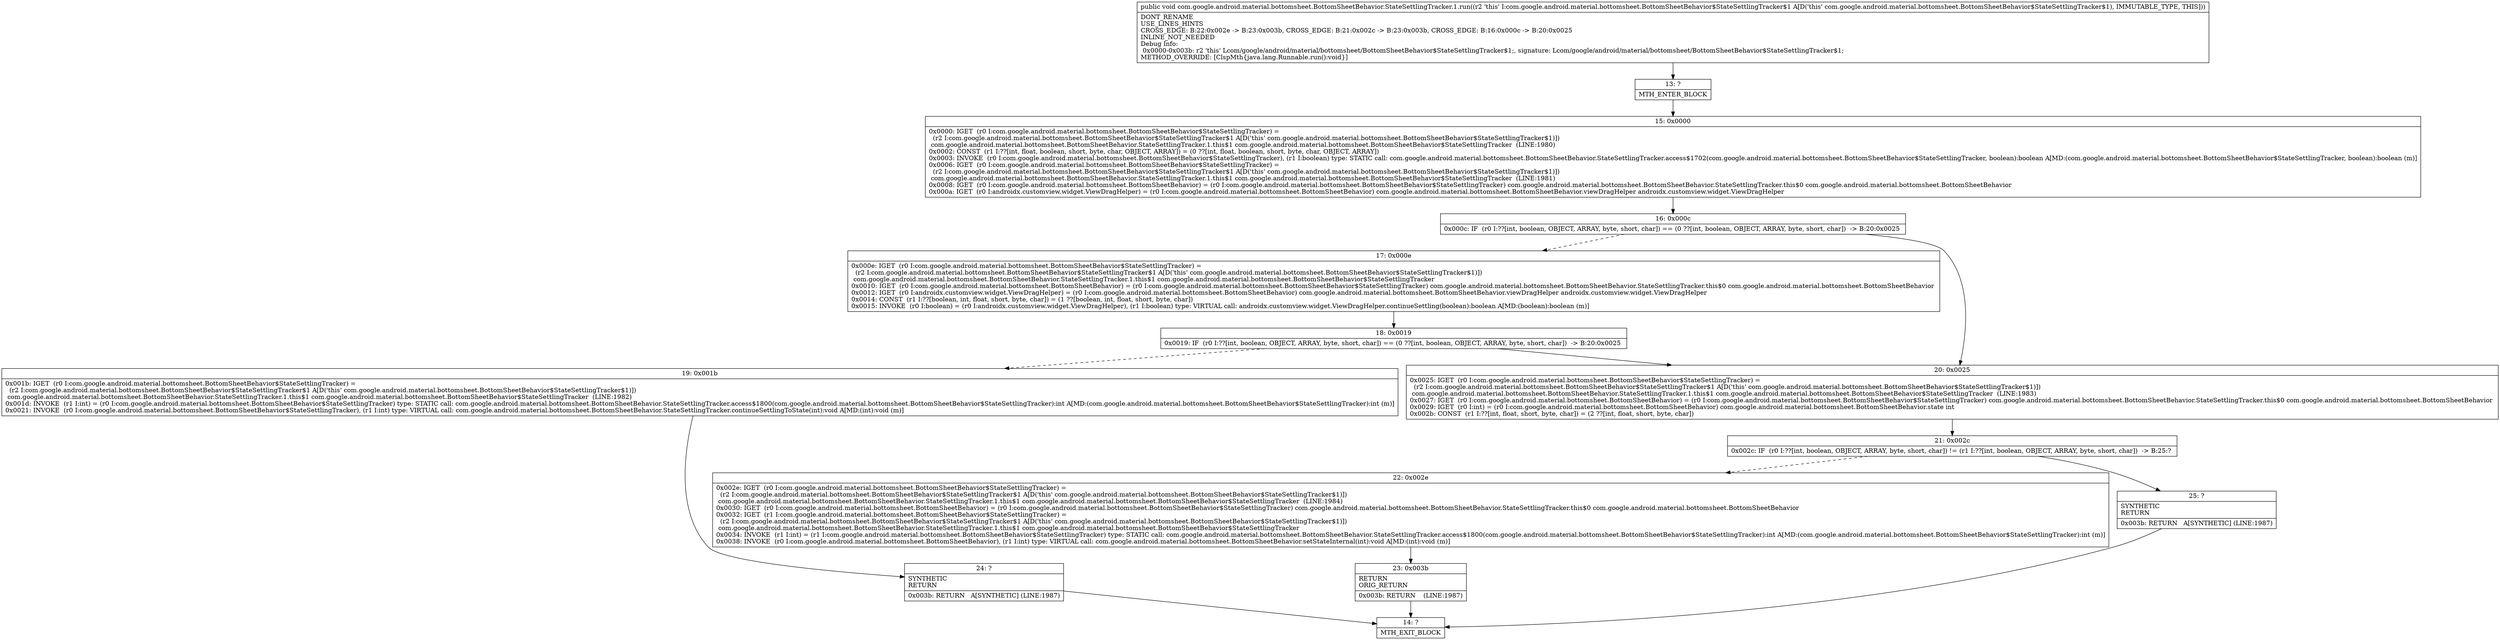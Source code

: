 digraph "CFG forcom.google.android.material.bottomsheet.BottomSheetBehavior.StateSettlingTracker.1.run()V" {
Node_13 [shape=record,label="{13\:\ ?|MTH_ENTER_BLOCK\l}"];
Node_15 [shape=record,label="{15\:\ 0x0000|0x0000: IGET  (r0 I:com.google.android.material.bottomsheet.BottomSheetBehavior$StateSettlingTracker) = \l  (r2 I:com.google.android.material.bottomsheet.BottomSheetBehavior$StateSettlingTracker$1 A[D('this' com.google.android.material.bottomsheet.BottomSheetBehavior$StateSettlingTracker$1)])\l com.google.android.material.bottomsheet.BottomSheetBehavior.StateSettlingTracker.1.this$1 com.google.android.material.bottomsheet.BottomSheetBehavior$StateSettlingTracker  (LINE:1980)\l0x0002: CONST  (r1 I:??[int, float, boolean, short, byte, char, OBJECT, ARRAY]) = (0 ??[int, float, boolean, short, byte, char, OBJECT, ARRAY]) \l0x0003: INVOKE  (r0 I:com.google.android.material.bottomsheet.BottomSheetBehavior$StateSettlingTracker), (r1 I:boolean) type: STATIC call: com.google.android.material.bottomsheet.BottomSheetBehavior.StateSettlingTracker.access$1702(com.google.android.material.bottomsheet.BottomSheetBehavior$StateSettlingTracker, boolean):boolean A[MD:(com.google.android.material.bottomsheet.BottomSheetBehavior$StateSettlingTracker, boolean):boolean (m)]\l0x0006: IGET  (r0 I:com.google.android.material.bottomsheet.BottomSheetBehavior$StateSettlingTracker) = \l  (r2 I:com.google.android.material.bottomsheet.BottomSheetBehavior$StateSettlingTracker$1 A[D('this' com.google.android.material.bottomsheet.BottomSheetBehavior$StateSettlingTracker$1)])\l com.google.android.material.bottomsheet.BottomSheetBehavior.StateSettlingTracker.1.this$1 com.google.android.material.bottomsheet.BottomSheetBehavior$StateSettlingTracker  (LINE:1981)\l0x0008: IGET  (r0 I:com.google.android.material.bottomsheet.BottomSheetBehavior) = (r0 I:com.google.android.material.bottomsheet.BottomSheetBehavior$StateSettlingTracker) com.google.android.material.bottomsheet.BottomSheetBehavior.StateSettlingTracker.this$0 com.google.android.material.bottomsheet.BottomSheetBehavior \l0x000a: IGET  (r0 I:androidx.customview.widget.ViewDragHelper) = (r0 I:com.google.android.material.bottomsheet.BottomSheetBehavior) com.google.android.material.bottomsheet.BottomSheetBehavior.viewDragHelper androidx.customview.widget.ViewDragHelper \l}"];
Node_16 [shape=record,label="{16\:\ 0x000c|0x000c: IF  (r0 I:??[int, boolean, OBJECT, ARRAY, byte, short, char]) == (0 ??[int, boolean, OBJECT, ARRAY, byte, short, char])  \-\> B:20:0x0025 \l}"];
Node_17 [shape=record,label="{17\:\ 0x000e|0x000e: IGET  (r0 I:com.google.android.material.bottomsheet.BottomSheetBehavior$StateSettlingTracker) = \l  (r2 I:com.google.android.material.bottomsheet.BottomSheetBehavior$StateSettlingTracker$1 A[D('this' com.google.android.material.bottomsheet.BottomSheetBehavior$StateSettlingTracker$1)])\l com.google.android.material.bottomsheet.BottomSheetBehavior.StateSettlingTracker.1.this$1 com.google.android.material.bottomsheet.BottomSheetBehavior$StateSettlingTracker \l0x0010: IGET  (r0 I:com.google.android.material.bottomsheet.BottomSheetBehavior) = (r0 I:com.google.android.material.bottomsheet.BottomSheetBehavior$StateSettlingTracker) com.google.android.material.bottomsheet.BottomSheetBehavior.StateSettlingTracker.this$0 com.google.android.material.bottomsheet.BottomSheetBehavior \l0x0012: IGET  (r0 I:androidx.customview.widget.ViewDragHelper) = (r0 I:com.google.android.material.bottomsheet.BottomSheetBehavior) com.google.android.material.bottomsheet.BottomSheetBehavior.viewDragHelper androidx.customview.widget.ViewDragHelper \l0x0014: CONST  (r1 I:??[boolean, int, float, short, byte, char]) = (1 ??[boolean, int, float, short, byte, char]) \l0x0015: INVOKE  (r0 I:boolean) = (r0 I:androidx.customview.widget.ViewDragHelper), (r1 I:boolean) type: VIRTUAL call: androidx.customview.widget.ViewDragHelper.continueSettling(boolean):boolean A[MD:(boolean):boolean (m)]\l}"];
Node_18 [shape=record,label="{18\:\ 0x0019|0x0019: IF  (r0 I:??[int, boolean, OBJECT, ARRAY, byte, short, char]) == (0 ??[int, boolean, OBJECT, ARRAY, byte, short, char])  \-\> B:20:0x0025 \l}"];
Node_19 [shape=record,label="{19\:\ 0x001b|0x001b: IGET  (r0 I:com.google.android.material.bottomsheet.BottomSheetBehavior$StateSettlingTracker) = \l  (r2 I:com.google.android.material.bottomsheet.BottomSheetBehavior$StateSettlingTracker$1 A[D('this' com.google.android.material.bottomsheet.BottomSheetBehavior$StateSettlingTracker$1)])\l com.google.android.material.bottomsheet.BottomSheetBehavior.StateSettlingTracker.1.this$1 com.google.android.material.bottomsheet.BottomSheetBehavior$StateSettlingTracker  (LINE:1982)\l0x001d: INVOKE  (r1 I:int) = (r0 I:com.google.android.material.bottomsheet.BottomSheetBehavior$StateSettlingTracker) type: STATIC call: com.google.android.material.bottomsheet.BottomSheetBehavior.StateSettlingTracker.access$1800(com.google.android.material.bottomsheet.BottomSheetBehavior$StateSettlingTracker):int A[MD:(com.google.android.material.bottomsheet.BottomSheetBehavior$StateSettlingTracker):int (m)]\l0x0021: INVOKE  (r0 I:com.google.android.material.bottomsheet.BottomSheetBehavior$StateSettlingTracker), (r1 I:int) type: VIRTUAL call: com.google.android.material.bottomsheet.BottomSheetBehavior.StateSettlingTracker.continueSettlingToState(int):void A[MD:(int):void (m)]\l}"];
Node_24 [shape=record,label="{24\:\ ?|SYNTHETIC\lRETURN\l|0x003b: RETURN   A[SYNTHETIC] (LINE:1987)\l}"];
Node_14 [shape=record,label="{14\:\ ?|MTH_EXIT_BLOCK\l}"];
Node_20 [shape=record,label="{20\:\ 0x0025|0x0025: IGET  (r0 I:com.google.android.material.bottomsheet.BottomSheetBehavior$StateSettlingTracker) = \l  (r2 I:com.google.android.material.bottomsheet.BottomSheetBehavior$StateSettlingTracker$1 A[D('this' com.google.android.material.bottomsheet.BottomSheetBehavior$StateSettlingTracker$1)])\l com.google.android.material.bottomsheet.BottomSheetBehavior.StateSettlingTracker.1.this$1 com.google.android.material.bottomsheet.BottomSheetBehavior$StateSettlingTracker  (LINE:1983)\l0x0027: IGET  (r0 I:com.google.android.material.bottomsheet.BottomSheetBehavior) = (r0 I:com.google.android.material.bottomsheet.BottomSheetBehavior$StateSettlingTracker) com.google.android.material.bottomsheet.BottomSheetBehavior.StateSettlingTracker.this$0 com.google.android.material.bottomsheet.BottomSheetBehavior \l0x0029: IGET  (r0 I:int) = (r0 I:com.google.android.material.bottomsheet.BottomSheetBehavior) com.google.android.material.bottomsheet.BottomSheetBehavior.state int \l0x002b: CONST  (r1 I:??[int, float, short, byte, char]) = (2 ??[int, float, short, byte, char]) \l}"];
Node_21 [shape=record,label="{21\:\ 0x002c|0x002c: IF  (r0 I:??[int, boolean, OBJECT, ARRAY, byte, short, char]) != (r1 I:??[int, boolean, OBJECT, ARRAY, byte, short, char])  \-\> B:25:? \l}"];
Node_22 [shape=record,label="{22\:\ 0x002e|0x002e: IGET  (r0 I:com.google.android.material.bottomsheet.BottomSheetBehavior$StateSettlingTracker) = \l  (r2 I:com.google.android.material.bottomsheet.BottomSheetBehavior$StateSettlingTracker$1 A[D('this' com.google.android.material.bottomsheet.BottomSheetBehavior$StateSettlingTracker$1)])\l com.google.android.material.bottomsheet.BottomSheetBehavior.StateSettlingTracker.1.this$1 com.google.android.material.bottomsheet.BottomSheetBehavior$StateSettlingTracker  (LINE:1984)\l0x0030: IGET  (r0 I:com.google.android.material.bottomsheet.BottomSheetBehavior) = (r0 I:com.google.android.material.bottomsheet.BottomSheetBehavior$StateSettlingTracker) com.google.android.material.bottomsheet.BottomSheetBehavior.StateSettlingTracker.this$0 com.google.android.material.bottomsheet.BottomSheetBehavior \l0x0032: IGET  (r1 I:com.google.android.material.bottomsheet.BottomSheetBehavior$StateSettlingTracker) = \l  (r2 I:com.google.android.material.bottomsheet.BottomSheetBehavior$StateSettlingTracker$1 A[D('this' com.google.android.material.bottomsheet.BottomSheetBehavior$StateSettlingTracker$1)])\l com.google.android.material.bottomsheet.BottomSheetBehavior.StateSettlingTracker.1.this$1 com.google.android.material.bottomsheet.BottomSheetBehavior$StateSettlingTracker \l0x0034: INVOKE  (r1 I:int) = (r1 I:com.google.android.material.bottomsheet.BottomSheetBehavior$StateSettlingTracker) type: STATIC call: com.google.android.material.bottomsheet.BottomSheetBehavior.StateSettlingTracker.access$1800(com.google.android.material.bottomsheet.BottomSheetBehavior$StateSettlingTracker):int A[MD:(com.google.android.material.bottomsheet.BottomSheetBehavior$StateSettlingTracker):int (m)]\l0x0038: INVOKE  (r0 I:com.google.android.material.bottomsheet.BottomSheetBehavior), (r1 I:int) type: VIRTUAL call: com.google.android.material.bottomsheet.BottomSheetBehavior.setStateInternal(int):void A[MD:(int):void (m)]\l}"];
Node_23 [shape=record,label="{23\:\ 0x003b|RETURN\lORIG_RETURN\l|0x003b: RETURN    (LINE:1987)\l}"];
Node_25 [shape=record,label="{25\:\ ?|SYNTHETIC\lRETURN\l|0x003b: RETURN   A[SYNTHETIC] (LINE:1987)\l}"];
MethodNode[shape=record,label="{public void com.google.android.material.bottomsheet.BottomSheetBehavior.StateSettlingTracker.1.run((r2 'this' I:com.google.android.material.bottomsheet.BottomSheetBehavior$StateSettlingTracker$1 A[D('this' com.google.android.material.bottomsheet.BottomSheetBehavior$StateSettlingTracker$1), IMMUTABLE_TYPE, THIS]))  | DONT_RENAME\lUSE_LINES_HINTS\lCROSS_EDGE: B:22:0x002e \-\> B:23:0x003b, CROSS_EDGE: B:21:0x002c \-\> B:23:0x003b, CROSS_EDGE: B:16:0x000c \-\> B:20:0x0025\lINLINE_NOT_NEEDED\lDebug Info:\l  0x0000\-0x003b: r2 'this' Lcom\/google\/android\/material\/bottomsheet\/BottomSheetBehavior$StateSettlingTracker$1;, signature: Lcom\/google\/android\/material\/bottomsheet\/BottomSheetBehavior$StateSettlingTracker$1;\lMETHOD_OVERRIDE: [ClspMth\{java.lang.Runnable.run():void\}]\l}"];
MethodNode -> Node_13;Node_13 -> Node_15;
Node_15 -> Node_16;
Node_16 -> Node_17[style=dashed];
Node_16 -> Node_20;
Node_17 -> Node_18;
Node_18 -> Node_19[style=dashed];
Node_18 -> Node_20;
Node_19 -> Node_24;
Node_24 -> Node_14;
Node_20 -> Node_21;
Node_21 -> Node_22[style=dashed];
Node_21 -> Node_25;
Node_22 -> Node_23;
Node_23 -> Node_14;
Node_25 -> Node_14;
}

